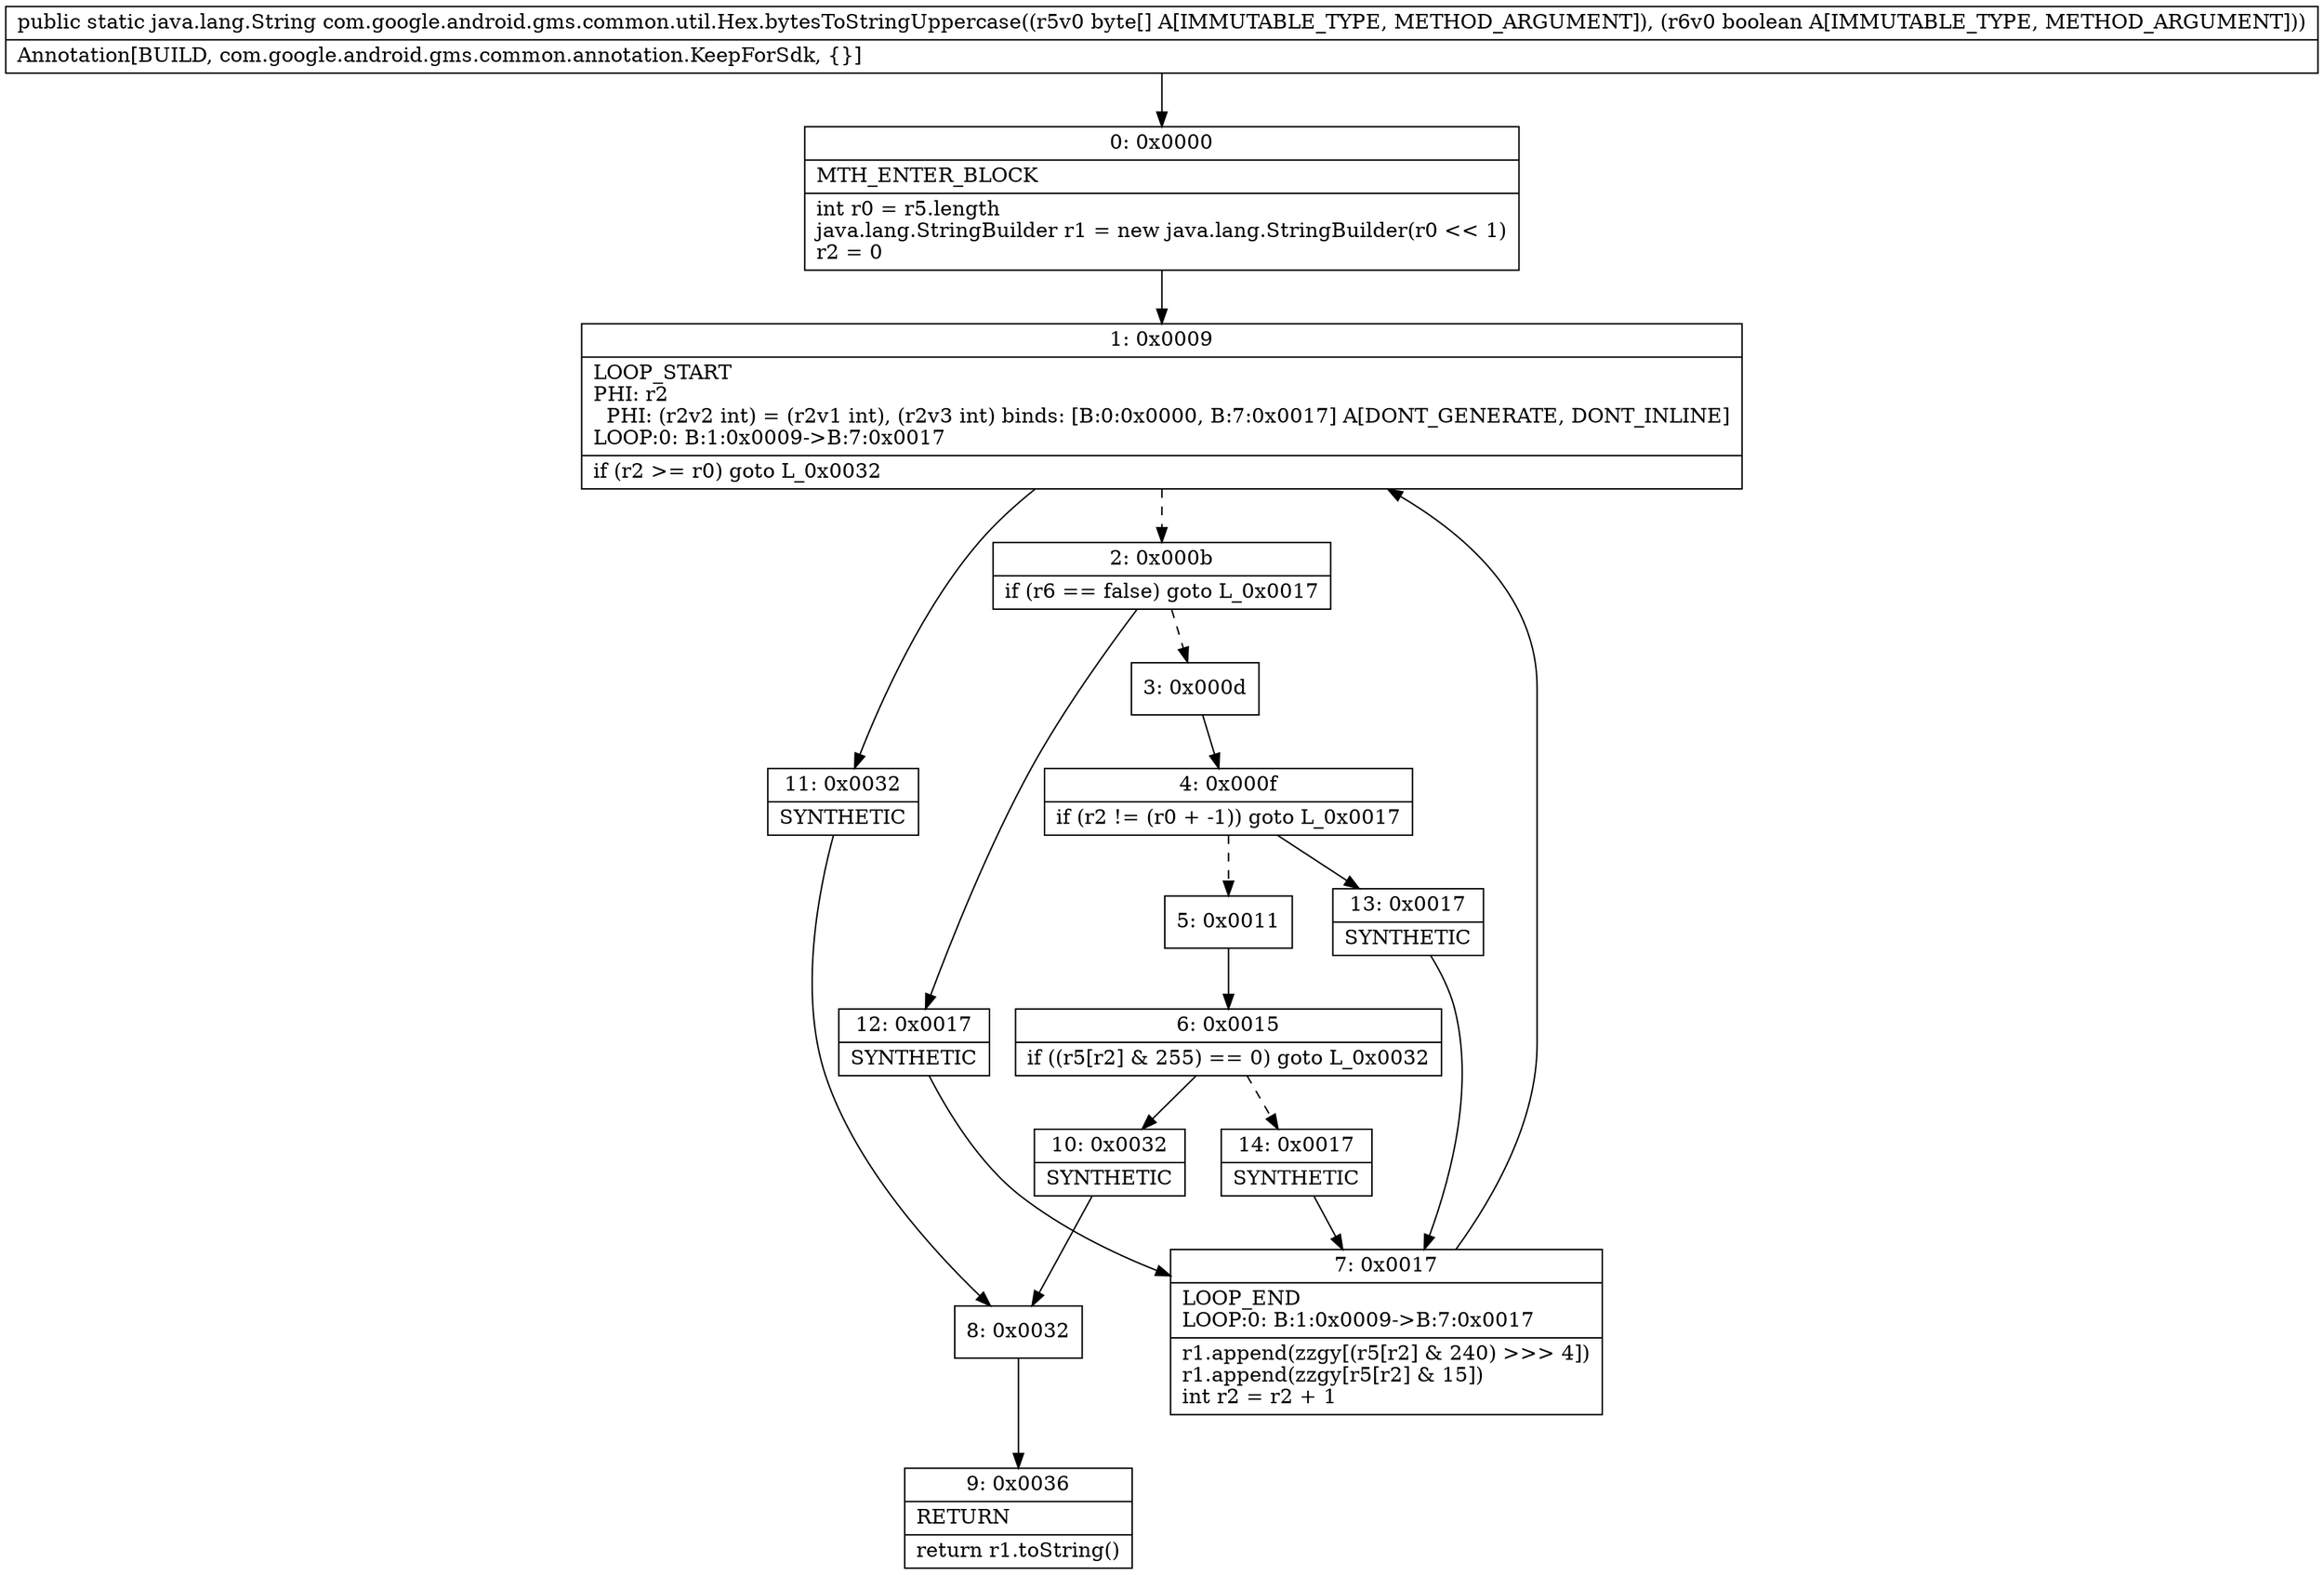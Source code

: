 digraph "CFG forcom.google.android.gms.common.util.Hex.bytesToStringUppercase([BZ)Ljava\/lang\/String;" {
Node_0 [shape=record,label="{0\:\ 0x0000|MTH_ENTER_BLOCK\l|int r0 = r5.length\ljava.lang.StringBuilder r1 = new java.lang.StringBuilder(r0 \<\< 1)\lr2 = 0\l}"];
Node_1 [shape=record,label="{1\:\ 0x0009|LOOP_START\lPHI: r2 \l  PHI: (r2v2 int) = (r2v1 int), (r2v3 int) binds: [B:0:0x0000, B:7:0x0017] A[DONT_GENERATE, DONT_INLINE]\lLOOP:0: B:1:0x0009\-\>B:7:0x0017\l|if (r2 \>= r0) goto L_0x0032\l}"];
Node_2 [shape=record,label="{2\:\ 0x000b|if (r6 == false) goto L_0x0017\l}"];
Node_3 [shape=record,label="{3\:\ 0x000d}"];
Node_4 [shape=record,label="{4\:\ 0x000f|if (r2 != (r0 + \-1)) goto L_0x0017\l}"];
Node_5 [shape=record,label="{5\:\ 0x0011}"];
Node_6 [shape=record,label="{6\:\ 0x0015|if ((r5[r2] & 255) == 0) goto L_0x0032\l}"];
Node_7 [shape=record,label="{7\:\ 0x0017|LOOP_END\lLOOP:0: B:1:0x0009\-\>B:7:0x0017\l|r1.append(zzgy[(r5[r2] & 240) \>\>\> 4])\lr1.append(zzgy[r5[r2] & 15])\lint r2 = r2 + 1\l}"];
Node_8 [shape=record,label="{8\:\ 0x0032}"];
Node_9 [shape=record,label="{9\:\ 0x0036|RETURN\l|return r1.toString()\l}"];
Node_10 [shape=record,label="{10\:\ 0x0032|SYNTHETIC\l}"];
Node_11 [shape=record,label="{11\:\ 0x0032|SYNTHETIC\l}"];
Node_12 [shape=record,label="{12\:\ 0x0017|SYNTHETIC\l}"];
Node_13 [shape=record,label="{13\:\ 0x0017|SYNTHETIC\l}"];
Node_14 [shape=record,label="{14\:\ 0x0017|SYNTHETIC\l}"];
MethodNode[shape=record,label="{public static java.lang.String com.google.android.gms.common.util.Hex.bytesToStringUppercase((r5v0 byte[] A[IMMUTABLE_TYPE, METHOD_ARGUMENT]), (r6v0 boolean A[IMMUTABLE_TYPE, METHOD_ARGUMENT]))  | Annotation[BUILD, com.google.android.gms.common.annotation.KeepForSdk, \{\}]\l}"];
MethodNode -> Node_0;
Node_0 -> Node_1;
Node_1 -> Node_2[style=dashed];
Node_1 -> Node_11;
Node_2 -> Node_3[style=dashed];
Node_2 -> Node_12;
Node_3 -> Node_4;
Node_4 -> Node_5[style=dashed];
Node_4 -> Node_13;
Node_5 -> Node_6;
Node_6 -> Node_10;
Node_6 -> Node_14[style=dashed];
Node_7 -> Node_1;
Node_8 -> Node_9;
Node_10 -> Node_8;
Node_11 -> Node_8;
Node_12 -> Node_7;
Node_13 -> Node_7;
Node_14 -> Node_7;
}


